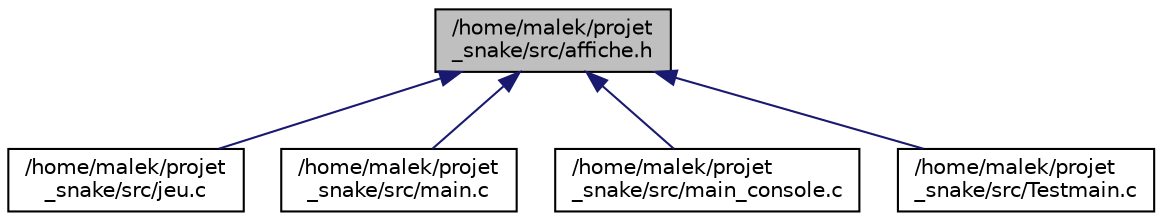 digraph "/home/malek/projet_snake/src/affiche.h"
{
  edge [fontname="Helvetica",fontsize="10",labelfontname="Helvetica",labelfontsize="10"];
  node [fontname="Helvetica",fontsize="10",shape=record];
  Node1 [label="/home/malek/projet\l_snake/src/affiche.h",height=0.2,width=0.4,color="black", fillcolor="grey75", style="filled", fontcolor="black"];
  Node1 -> Node2 [dir="back",color="midnightblue",fontsize="10",style="solid",fontname="Helvetica"];
  Node2 [label="/home/malek/projet\l_snake/src/jeu.c",height=0.2,width=0.4,color="black", fillcolor="white", style="filled",URL="$jeu_8c.html",tooltip="Ce source contient l&#39;implementation des fonctions gerant les fonctions prncipales du jeu..."];
  Node1 -> Node3 [dir="back",color="midnightblue",fontsize="10",style="solid",fontname="Helvetica"];
  Node3 [label="/home/malek/projet\l_snake/src/main.c",height=0.2,width=0.4,color="black", fillcolor="white", style="filled",URL="$main_8c.html",tooltip="Main d&#39;execution. "];
  Node1 -> Node4 [dir="back",color="midnightblue",fontsize="10",style="solid",fontname="Helvetica"];
  Node4 [label="/home/malek/projet\l_snake/src/main_console.c",height=0.2,width=0.4,color="black", fillcolor="white", style="filled",URL="$main__console_8c.html"];
  Node1 -> Node5 [dir="back",color="midnightblue",fontsize="10",style="solid",fontname="Helvetica"];
  Node5 [label="/home/malek/projet\l_snake/src/Testmain.c",height=0.2,width=0.4,color="black", fillcolor="white", style="filled",URL="$_testmain_8c.html",tooltip="permet de tester les fonctions du jeu Test la mise de fruit / les strategies Offensive Defensive / le..."];
}
